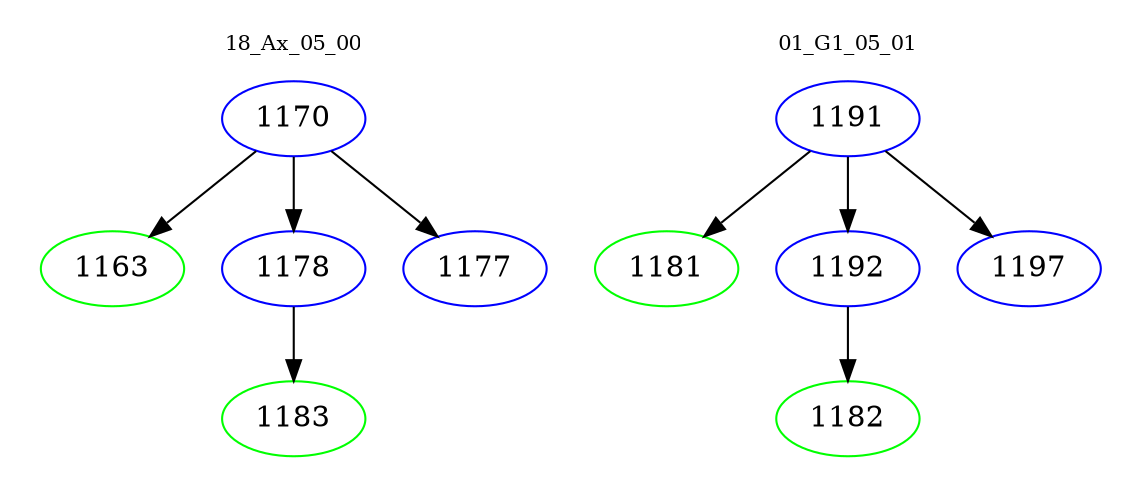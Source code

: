 digraph{
subgraph cluster_0 {
color = white
label = "18_Ax_05_00";
fontsize=10;
T0_1170 [label="1170", color="blue"]
T0_1170 -> T0_1163 [color="black"]
T0_1163 [label="1163", color="green"]
T0_1170 -> T0_1178 [color="black"]
T0_1178 [label="1178", color="blue"]
T0_1178 -> T0_1183 [color="black"]
T0_1183 [label="1183", color="green"]
T0_1170 -> T0_1177 [color="black"]
T0_1177 [label="1177", color="blue"]
}
subgraph cluster_1 {
color = white
label = "01_G1_05_01";
fontsize=10;
T1_1191 [label="1191", color="blue"]
T1_1191 -> T1_1181 [color="black"]
T1_1181 [label="1181", color="green"]
T1_1191 -> T1_1192 [color="black"]
T1_1192 [label="1192", color="blue"]
T1_1192 -> T1_1182 [color="black"]
T1_1182 [label="1182", color="green"]
T1_1191 -> T1_1197 [color="black"]
T1_1197 [label="1197", color="blue"]
}
}
